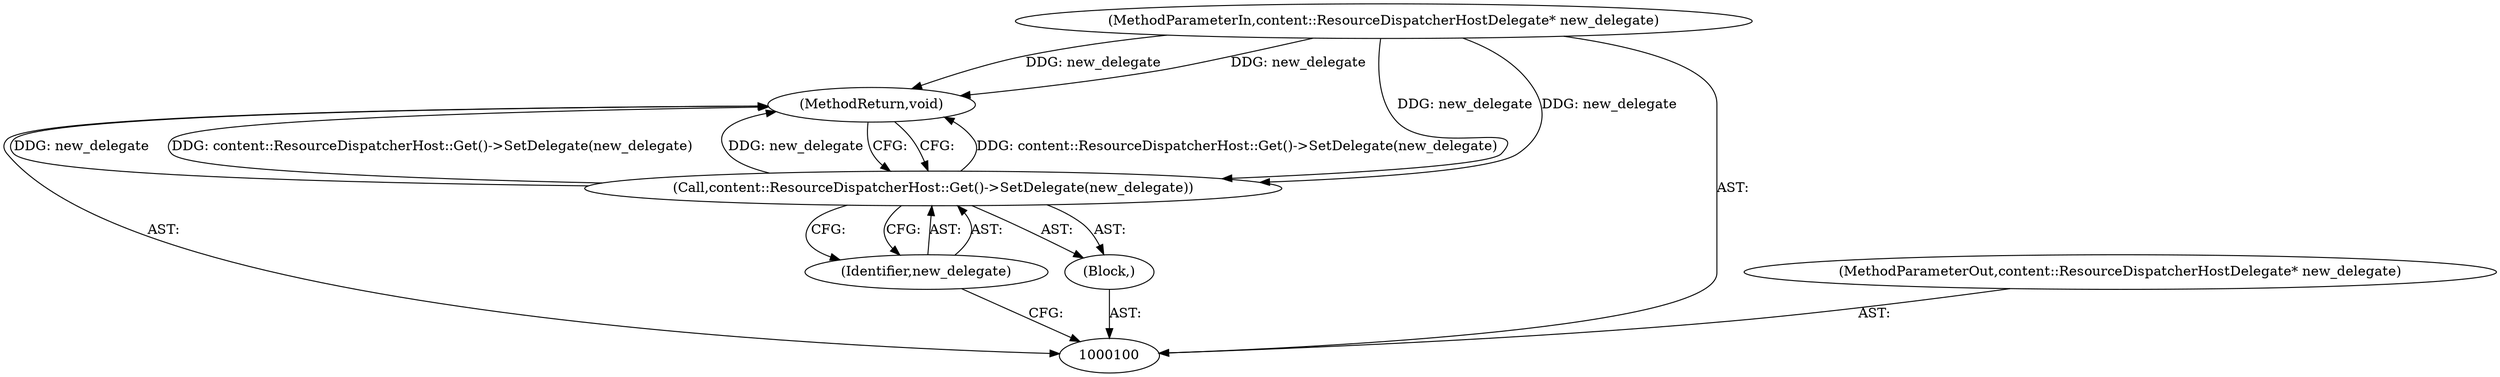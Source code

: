 digraph "1_Chrome_8b10115b2410b4bde18e094ad9fb8c5056134c87_4" {
"1000105" [label="(MethodReturn,void)"];
"1000101" [label="(MethodParameterIn,content::ResourceDispatcherHostDelegate* new_delegate)"];
"1000113" [label="(MethodParameterOut,content::ResourceDispatcherHostDelegate* new_delegate)"];
"1000102" [label="(Block,)"];
"1000103" [label="(Call,content::ResourceDispatcherHost::Get()->SetDelegate(new_delegate))"];
"1000104" [label="(Identifier,new_delegate)"];
"1000105" -> "1000100"  [label="AST: "];
"1000105" -> "1000103"  [label="CFG: "];
"1000103" -> "1000105"  [label="DDG: content::ResourceDispatcherHost::Get()->SetDelegate(new_delegate)"];
"1000103" -> "1000105"  [label="DDG: new_delegate"];
"1000101" -> "1000105"  [label="DDG: new_delegate"];
"1000101" -> "1000100"  [label="AST: "];
"1000101" -> "1000105"  [label="DDG: new_delegate"];
"1000101" -> "1000103"  [label="DDG: new_delegate"];
"1000113" -> "1000100"  [label="AST: "];
"1000102" -> "1000100"  [label="AST: "];
"1000103" -> "1000102"  [label="AST: "];
"1000103" -> "1000102"  [label="AST: "];
"1000103" -> "1000104"  [label="CFG: "];
"1000104" -> "1000103"  [label="AST: "];
"1000105" -> "1000103"  [label="CFG: "];
"1000103" -> "1000105"  [label="DDG: content::ResourceDispatcherHost::Get()->SetDelegate(new_delegate)"];
"1000103" -> "1000105"  [label="DDG: new_delegate"];
"1000101" -> "1000103"  [label="DDG: new_delegate"];
"1000104" -> "1000103"  [label="AST: "];
"1000104" -> "1000100"  [label="CFG: "];
"1000103" -> "1000104"  [label="CFG: "];
}

